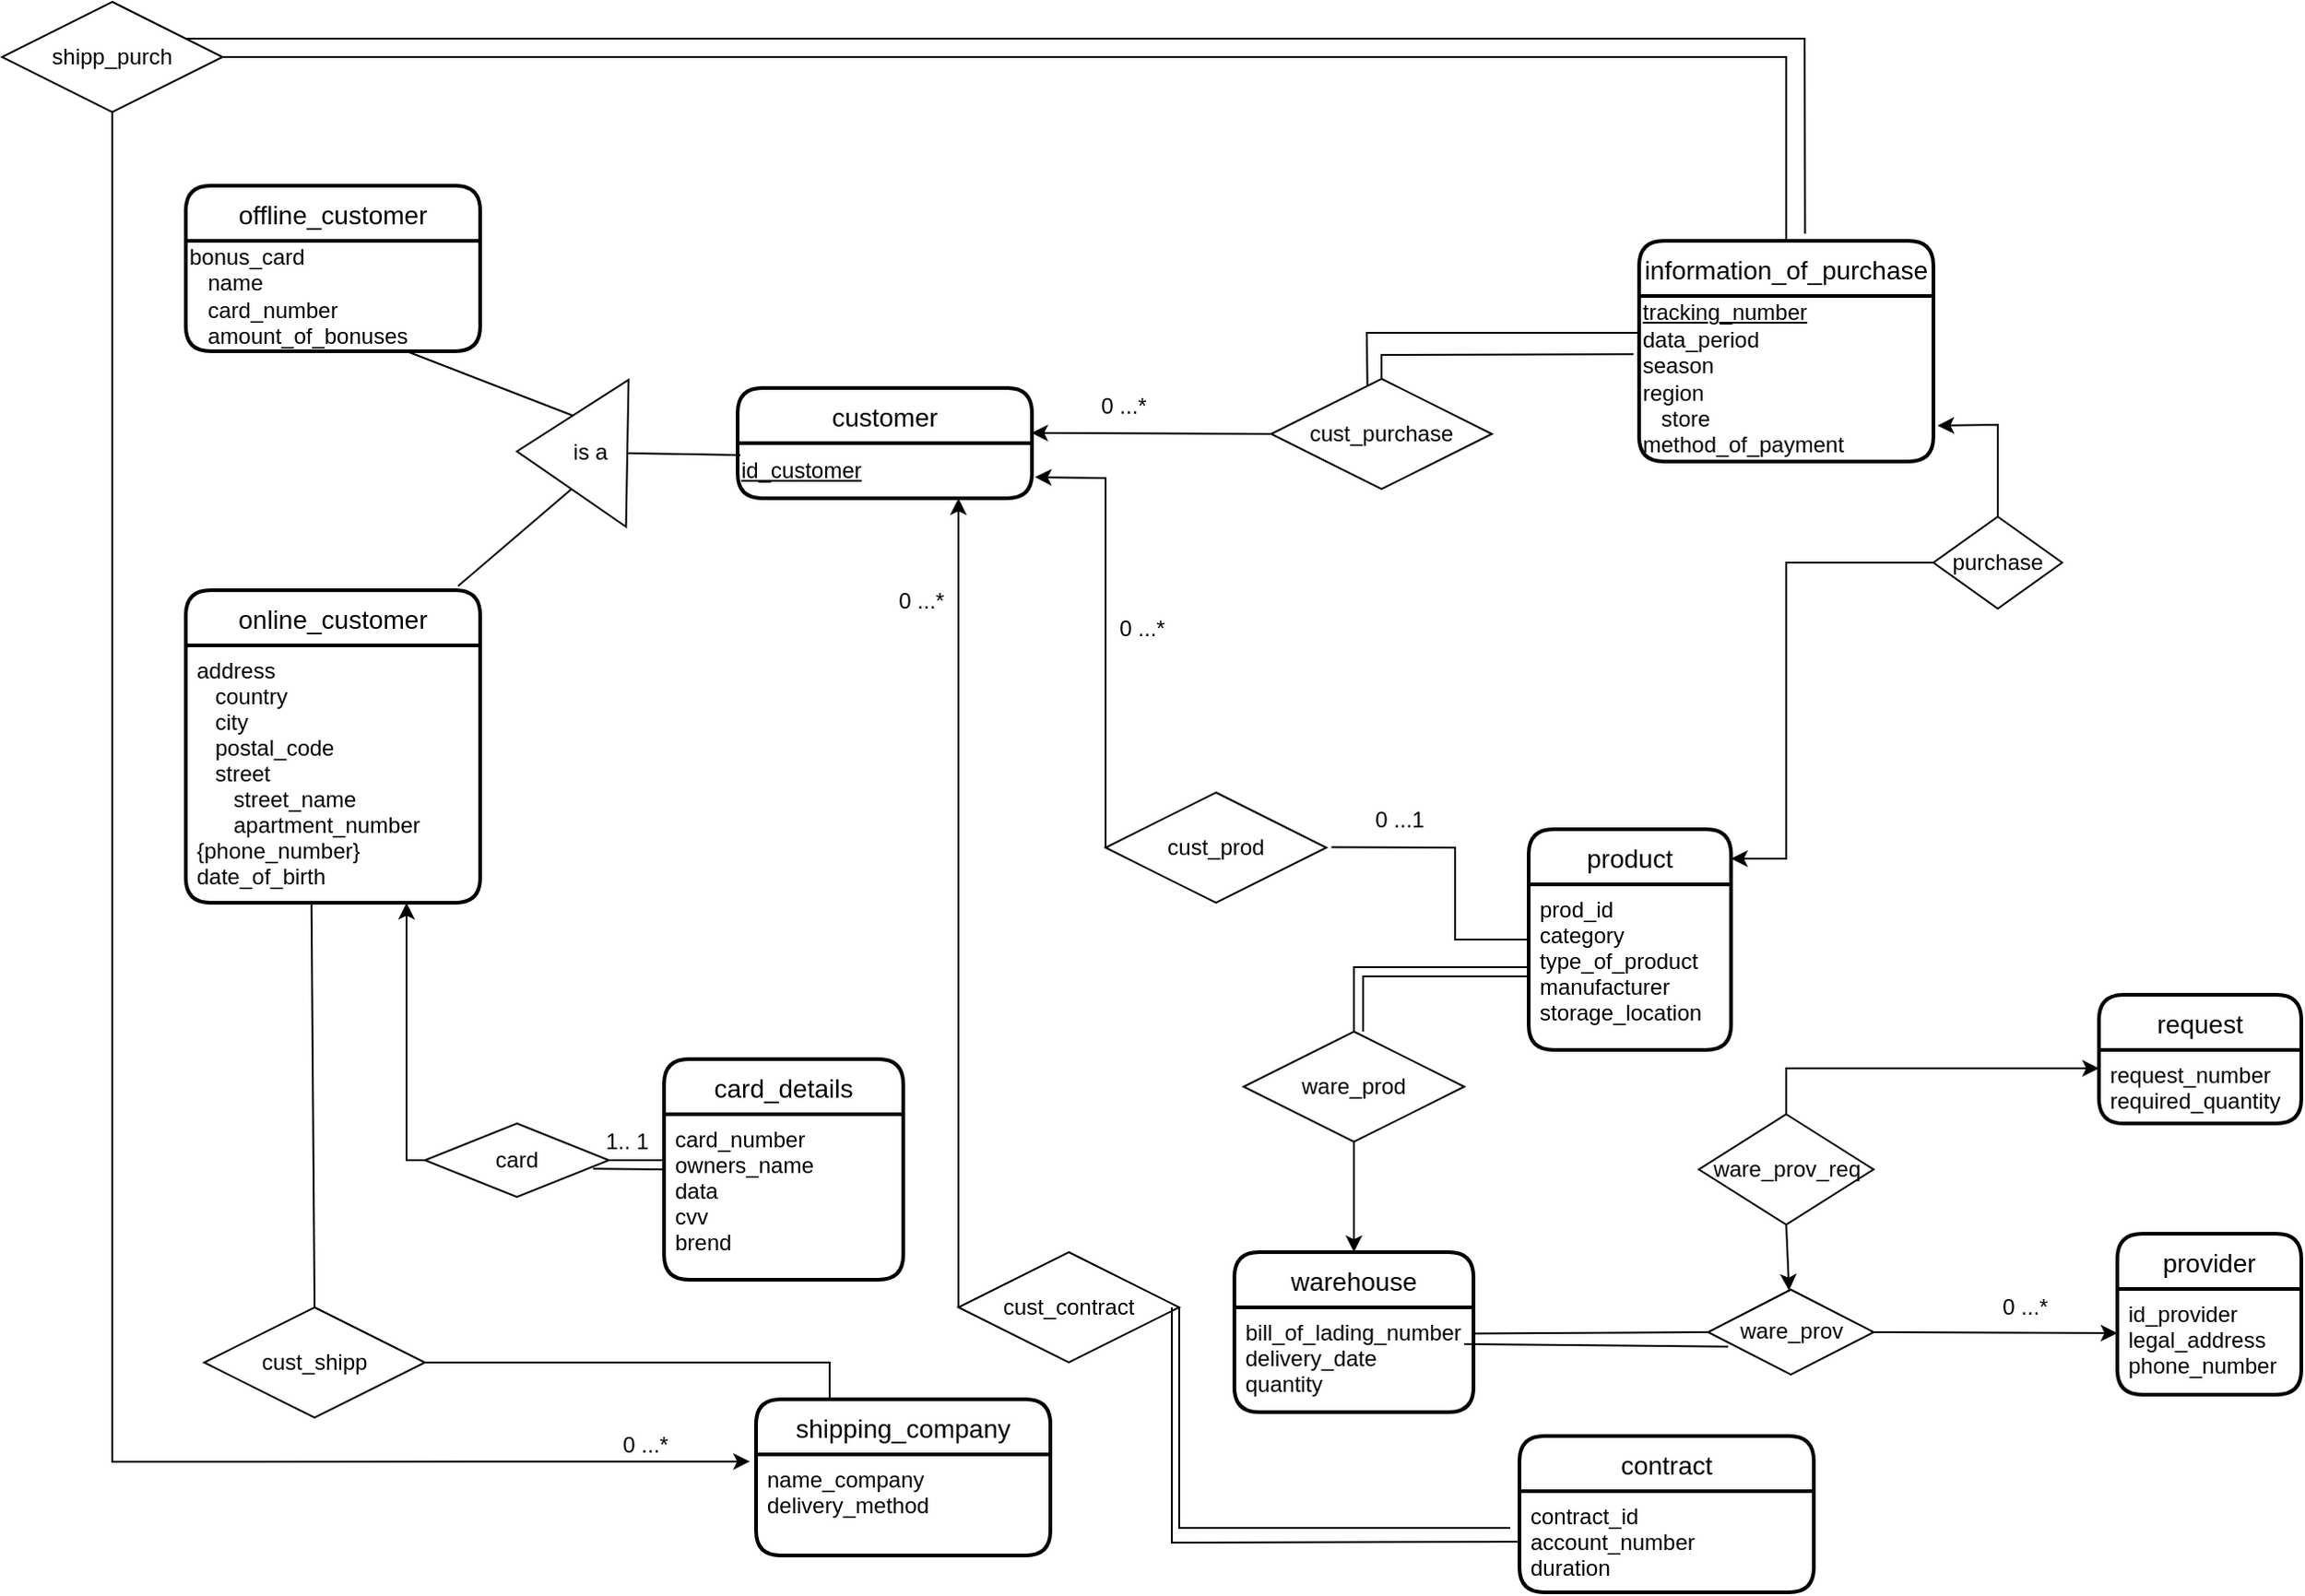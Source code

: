 <mxfile version="15.5.8" type="github">
  <diagram id="q-0XigdrmwmGiF80oo4d" name="Page-1">
    <mxGraphModel dx="2026" dy="1830" grid="1" gridSize="10" guides="1" tooltips="1" connect="1" arrows="1" fold="1" page="1" pageScale="1" pageWidth="827" pageHeight="1169" math="0" shadow="0">
      <root>
        <mxCell id="0" />
        <mxCell id="1" parent="0" />
        <mxCell id="UyfyDT9492xOrgT1omKh-13" value="customer" style="swimlane;childLayout=stackLayout;horizontal=1;startSize=30;horizontalStack=0;rounded=1;fontSize=14;fontStyle=0;strokeWidth=2;resizeParent=0;resizeLast=1;shadow=0;dashed=0;align=center;" parent="1" vertex="1">
          <mxGeometry x="-190" y="-700" width="160" height="60" as="geometry" />
        </mxCell>
        <mxCell id="UyfyDT9492xOrgT1omKh-21" value="&lt;u&gt;id_customer&lt;br&gt;&lt;/u&gt;" style="text;html=1;align=left;verticalAlign=middle;resizable=0;points=[];autosize=1;strokeColor=none;fillColor=none;" parent="UyfyDT9492xOrgT1omKh-13" vertex="1">
          <mxGeometry y="30" width="160" height="30" as="geometry" />
        </mxCell>
        <mxCell id="UyfyDT9492xOrgT1omKh-24" value="information_of_purchase" style="swimlane;childLayout=stackLayout;horizontal=1;startSize=30;horizontalStack=0;rounded=1;fontSize=14;fontStyle=0;strokeWidth=2;resizeParent=0;resizeLast=1;shadow=0;dashed=0;align=center;" parent="1" vertex="1">
          <mxGeometry x="300" y="-780" width="160" height="120" as="geometry" />
        </mxCell>
        <mxCell id="UyfyDT9492xOrgT1omKh-27" value="&lt;u&gt;tracking_number&lt;br&gt;&lt;/u&gt;data_period&lt;br&gt;season&lt;br&gt;region&lt;br&gt;&amp;nbsp; &amp;nbsp;store&lt;br&gt;method_of_payment" style="text;html=1;align=left;verticalAlign=middle;resizable=0;points=[];autosize=1;strokeColor=none;fillColor=none;" parent="UyfyDT9492xOrgT1omKh-24" vertex="1">
          <mxGeometry y="30" width="160" height="90" as="geometry" />
        </mxCell>
        <mxCell id="UyfyDT9492xOrgT1omKh-28" value="contract" style="swimlane;childLayout=stackLayout;horizontal=1;startSize=30;horizontalStack=0;rounded=1;fontSize=14;fontStyle=0;strokeWidth=2;resizeParent=0;resizeLast=1;shadow=0;dashed=0;align=center;" parent="1" vertex="1">
          <mxGeometry x="235" y="-130" width="160" height="85" as="geometry" />
        </mxCell>
        <mxCell id="UyfyDT9492xOrgT1omKh-29" value="contract_id&#xa;account_number&#xa;duration" style="align=left;strokeColor=none;fillColor=none;spacingLeft=4;fontSize=12;verticalAlign=top;resizable=0;rotatable=0;part=1;fontStyle=0" parent="UyfyDT9492xOrgT1omKh-28" vertex="1">
          <mxGeometry y="30" width="160" height="55" as="geometry" />
        </mxCell>
        <mxCell id="UyfyDT9492xOrgT1omKh-32" value="product" style="swimlane;childLayout=stackLayout;horizontal=1;startSize=30;horizontalStack=0;rounded=1;fontSize=14;fontStyle=0;strokeWidth=2;resizeParent=0;resizeLast=1;shadow=0;dashed=0;align=center;" parent="1" vertex="1">
          <mxGeometry x="240" y="-460" width="110" height="120" as="geometry" />
        </mxCell>
        <mxCell id="UyfyDT9492xOrgT1omKh-33" value="prod_id&#xa;category&#xa;type_of_product&#xa;manufacturer&#xa;storage_location" style="align=left;strokeColor=none;fillColor=none;spacingLeft=4;fontSize=12;verticalAlign=top;resizable=0;rotatable=0;part=1;fontStyle=0" parent="UyfyDT9492xOrgT1omKh-32" vertex="1">
          <mxGeometry y="30" width="110" height="90" as="geometry" />
        </mxCell>
        <mxCell id="UyfyDT9492xOrgT1omKh-34" value="card_details" style="swimlane;childLayout=stackLayout;horizontal=1;startSize=30;horizontalStack=0;rounded=1;fontSize=14;fontStyle=0;strokeWidth=2;resizeParent=0;resizeLast=1;shadow=0;dashed=0;align=center;" parent="1" vertex="1">
          <mxGeometry x="-230" y="-335" width="130" height="120" as="geometry" />
        </mxCell>
        <mxCell id="UyfyDT9492xOrgT1omKh-35" value="card_number&#xa;owners_name&#xa;data&#xa;cvv&#xa;brend" style="align=left;strokeColor=none;fillColor=none;spacingLeft=4;fontSize=12;verticalAlign=top;resizable=0;rotatable=0;part=1;" parent="UyfyDT9492xOrgT1omKh-34" vertex="1">
          <mxGeometry y="30" width="130" height="90" as="geometry" />
        </mxCell>
        <mxCell id="3HAX_75kNHLcUPMCTGFj-2" value="" style="endArrow=classic;html=1;rounded=0;exitX=0;exitY=0.5;exitDx=0;exitDy=0;entryX=0.998;entryY=0.407;entryDx=0;entryDy=0;entryPerimeter=0;startArrow=none;" parent="1" source="20g4zVHKDqV1X-s-3AL7-8" target="UyfyDT9492xOrgT1omKh-13" edge="1">
          <mxGeometry width="50" height="50" relative="1" as="geometry">
            <mxPoint x="250" y="-490" as="sourcePoint" />
            <mxPoint x="-20" y="-550" as="targetPoint" />
            <Array as="points" />
          </mxGeometry>
        </mxCell>
        <mxCell id="3HAX_75kNHLcUPMCTGFj-4" value="" style="endArrow=classic;html=1;rounded=0;exitX=0;exitY=0.5;exitDx=0;exitDy=0;entryX=1.01;entryY=0.616;entryDx=0;entryDy=0;entryPerimeter=0;startArrow=none;" parent="1" source="20g4zVHKDqV1X-s-3AL7-6" target="UyfyDT9492xOrgT1omKh-21" edge="1">
          <mxGeometry width="50" height="50" relative="1" as="geometry">
            <mxPoint x="250" y="-490" as="sourcePoint" />
            <mxPoint x="300" y="-540" as="targetPoint" />
            <Array as="points">
              <mxPoint x="10" y="-651" />
            </Array>
          </mxGeometry>
        </mxCell>
        <mxCell id="3HAX_75kNHLcUPMCTGFj-6" value="" style="endArrow=classic;html=1;rounded=0;exitX=0;exitY=0.5;exitDx=0;exitDy=0;startArrow=none;" parent="1" source="20g4zVHKDqV1X-s-3AL7-2" edge="1">
          <mxGeometry width="50" height="50" relative="1" as="geometry">
            <mxPoint x="250" y="-490" as="sourcePoint" />
            <mxPoint x="-70" y="-640" as="targetPoint" />
            <Array as="points" />
          </mxGeometry>
        </mxCell>
        <mxCell id="3HAX_75kNHLcUPMCTGFj-9" value="shipping_company" style="swimlane;childLayout=stackLayout;horizontal=1;startSize=30;horizontalStack=0;rounded=1;fontSize=14;fontStyle=0;strokeWidth=2;resizeParent=0;resizeLast=1;shadow=0;dashed=0;align=center;" parent="1" vertex="1">
          <mxGeometry x="-180" y="-150" width="160" height="85" as="geometry" />
        </mxCell>
        <mxCell id="3HAX_75kNHLcUPMCTGFj-10" value="name_company&#xa;delivery_method" style="align=left;strokeColor=none;fillColor=none;spacingLeft=4;fontSize=12;verticalAlign=top;resizable=0;rotatable=0;part=1;fontStyle=0" parent="3HAX_75kNHLcUPMCTGFj-9" vertex="1">
          <mxGeometry y="30" width="160" height="55" as="geometry" />
        </mxCell>
        <mxCell id="3HAX_75kNHLcUPMCTGFj-12" value="" style="endArrow=none;html=1;rounded=0;startArrow=none;exitX=0.5;exitY=0;exitDx=0;exitDy=0;entryX=0.427;entryY=0.993;entryDx=0;entryDy=0;entryPerimeter=0;" parent="1" source="20g4zVHKDqV1X-s-3AL7-9" edge="1" target="20g4zVHKDqV1X-s-3AL7-59">
          <mxGeometry width="50" height="50" relative="1" as="geometry">
            <mxPoint x="-140" y="-260" as="sourcePoint" />
            <mxPoint x="-420" y="-250" as="targetPoint" />
            <Array as="points" />
          </mxGeometry>
        </mxCell>
        <mxCell id="3HAX_75kNHLcUPMCTGFj-13" value="" style="endArrow=classic;html=1;rounded=0;entryX=-0.021;entryY=0.398;entryDx=0;entryDy=0;entryPerimeter=0;exitX=0.5;exitY=1;exitDx=0;exitDy=0;startArrow=none;" parent="1" source="20g4zVHKDqV1X-s-3AL7-10" target="3HAX_75kNHLcUPMCTGFj-9" edge="1">
          <mxGeometry width="50" height="50" relative="1" as="geometry">
            <mxPoint x="-220" y="-870" as="sourcePoint" />
            <mxPoint x="-220" y="-180" as="targetPoint" />
            <Array as="points">
              <mxPoint x="-530" y="-116" />
            </Array>
          </mxGeometry>
        </mxCell>
        <mxCell id="3HAX_75kNHLcUPMCTGFj-19" value="" style="endArrow=classic;html=1;rounded=0;exitX=0.5;exitY=0;exitDx=0;exitDy=0;startArrow=none;entryX=1.014;entryY=0.783;entryDx=0;entryDy=0;entryPerimeter=0;" parent="1" source="20g4zVHKDqV1X-s-3AL7-4" target="UyfyDT9492xOrgT1omKh-27" edge="1">
          <mxGeometry width="50" height="50" relative="1" as="geometry">
            <mxPoint x="370" y="-580" as="sourcePoint" />
            <mxPoint x="420" y="-630" as="targetPoint" />
            <Array as="points">
              <mxPoint x="495" y="-680" />
            </Array>
          </mxGeometry>
        </mxCell>
        <mxCell id="20g4zVHKDqV1X-s-3AL7-10" value="shipp_purch" style="shape=rhombus;perimeter=rhombusPerimeter;whiteSpace=wrap;html=1;align=center;" vertex="1" parent="1">
          <mxGeometry x="-590" y="-910" width="120" height="60" as="geometry" />
        </mxCell>
        <mxCell id="20g4zVHKDqV1X-s-3AL7-11" value="" style="endArrow=none;html=1;rounded=0;entryX=1;entryY=0.5;entryDx=0;entryDy=0;exitX=0.5;exitY=0;exitDx=0;exitDy=0;" edge="1" parent="1" source="UyfyDT9492xOrgT1omKh-24" target="20g4zVHKDqV1X-s-3AL7-10">
          <mxGeometry width="50" height="50" relative="1" as="geometry">
            <mxPoint x="380" y="-780" as="sourcePoint" />
            <mxPoint x="-183.36" y="-116.17" as="targetPoint" />
            <Array as="points">
              <mxPoint x="380" y="-880" />
            </Array>
          </mxGeometry>
        </mxCell>
        <mxCell id="20g4zVHKDqV1X-s-3AL7-9" value="cust_shipp" style="shape=rhombus;perimeter=rhombusPerimeter;whiteSpace=wrap;html=1;align=center;" vertex="1" parent="1">
          <mxGeometry x="-480" y="-200" width="120" height="60" as="geometry" />
        </mxCell>
        <mxCell id="20g4zVHKDqV1X-s-3AL7-12" value="" style="endArrow=none;html=1;rounded=0;exitX=0.25;exitY=0;exitDx=0;exitDy=0;entryX=1;entryY=0.5;entryDx=0;entryDy=0;" edge="1" parent="1" source="3HAX_75kNHLcUPMCTGFj-9" target="20g4zVHKDqV1X-s-3AL7-9">
          <mxGeometry width="50" height="50" relative="1" as="geometry">
            <mxPoint x="-140" y="-150" as="sourcePoint" />
            <mxPoint x="-140" y="-370" as="targetPoint" />
            <Array as="points">
              <mxPoint x="-140" y="-170" />
            </Array>
          </mxGeometry>
        </mxCell>
        <mxCell id="20g4zVHKDqV1X-s-3AL7-8" value="cust_purchase" style="shape=rhombus;perimeter=rhombusPerimeter;whiteSpace=wrap;html=1;align=center;" vertex="1" parent="1">
          <mxGeometry x="100" y="-705" width="120" height="60" as="geometry" />
        </mxCell>
        <mxCell id="20g4zVHKDqV1X-s-3AL7-13" value="" style="endArrow=none;html=1;rounded=0;exitX=-0.019;exitY=0.352;exitDx=0;exitDy=0;exitPerimeter=0;entryX=0.5;entryY=0;entryDx=0;entryDy=0;" edge="1" parent="1" source="UyfyDT9492xOrgT1omKh-27" target="20g4zVHKDqV1X-s-3AL7-8">
          <mxGeometry width="50" height="50" relative="1" as="geometry">
            <mxPoint x="296.96" y="-718.32" as="sourcePoint" />
            <mxPoint x="180" y="-630" as="targetPoint" />
            <Array as="points">
              <mxPoint x="160" y="-718" />
            </Array>
          </mxGeometry>
        </mxCell>
        <mxCell id="20g4zVHKDqV1X-s-3AL7-4" value="purchase" style="shape=rhombus;perimeter=rhombusPerimeter;whiteSpace=wrap;html=1;align=center;" vertex="1" parent="1">
          <mxGeometry x="460" y="-630" width="70" height="50" as="geometry" />
        </mxCell>
        <mxCell id="20g4zVHKDqV1X-s-3AL7-2" value="cust_contract" style="shape=rhombus;perimeter=rhombusPerimeter;whiteSpace=wrap;html=1;align=center;" vertex="1" parent="1">
          <mxGeometry x="-70" y="-230" width="120" height="60" as="geometry" />
        </mxCell>
        <mxCell id="20g4zVHKDqV1X-s-3AL7-17" value="" style="endArrow=none;html=1;rounded=0;entryX=1;entryY=0.5;entryDx=0;entryDy=0;" edge="1" parent="1" target="20g4zVHKDqV1X-s-3AL7-2">
          <mxGeometry width="50" height="50" relative="1" as="geometry">
            <mxPoint x="230" y="-80" as="sourcePoint" />
            <mxPoint x="-70.72" y="-366.08" as="targetPoint" />
            <Array as="points">
              <mxPoint x="50" y="-80" />
            </Array>
          </mxGeometry>
        </mxCell>
        <mxCell id="20g4zVHKDqV1X-s-3AL7-18" value="provider" style="swimlane;childLayout=stackLayout;horizontal=1;startSize=30;horizontalStack=0;rounded=1;fontSize=14;fontStyle=0;strokeWidth=2;resizeParent=0;resizeLast=1;shadow=0;dashed=0;align=center;" vertex="1" parent="1">
          <mxGeometry x="560" y="-240" width="100" height="87.5" as="geometry" />
        </mxCell>
        <mxCell id="20g4zVHKDqV1X-s-3AL7-19" value="id_provider &#xa;legal_address&#xa;phone_number&#xa;" style="align=left;strokeColor=none;fillColor=none;spacingLeft=4;fontSize=12;verticalAlign=top;resizable=0;rotatable=0;part=1;fontStyle=0" vertex="1" parent="20g4zVHKDqV1X-s-3AL7-18">
          <mxGeometry y="30" width="100" height="57.5" as="geometry" />
        </mxCell>
        <mxCell id="20g4zVHKDqV1X-s-3AL7-22" value="warehouse" style="swimlane;childLayout=stackLayout;horizontal=1;startSize=30;horizontalStack=0;rounded=1;fontSize=14;fontStyle=0;strokeWidth=2;resizeParent=0;resizeLast=1;shadow=0;dashed=0;align=center;" vertex="1" parent="1">
          <mxGeometry x="80" y="-230" width="130" height="87" as="geometry" />
        </mxCell>
        <mxCell id="20g4zVHKDqV1X-s-3AL7-23" value="bill_of_lading_number&#xa;delivery_date&#xa;quantity&#xa;" style="align=left;strokeColor=none;fillColor=none;spacingLeft=4;fontSize=12;verticalAlign=top;resizable=0;rotatable=0;part=1;" vertex="1" parent="20g4zVHKDqV1X-s-3AL7-22">
          <mxGeometry y="30" width="130" height="57" as="geometry" />
        </mxCell>
        <mxCell id="20g4zVHKDqV1X-s-3AL7-27" value="" style="endArrow=classic;html=1;rounded=0;entryX=1;entryY=0.133;entryDx=0;entryDy=0;entryPerimeter=0;exitX=0;exitY=0.5;exitDx=0;exitDy=0;" edge="1" parent="1" source="20g4zVHKDqV1X-s-3AL7-4" target="UyfyDT9492xOrgT1omKh-32">
          <mxGeometry width="50" height="50" relative="1" as="geometry">
            <mxPoint x="490" y="-560" as="sourcePoint" />
            <mxPoint x="450" y="-590" as="targetPoint" />
            <Array as="points">
              <mxPoint x="380" y="-605" />
              <mxPoint x="380" y="-480" />
              <mxPoint x="380" y="-444" />
            </Array>
          </mxGeometry>
        </mxCell>
        <mxCell id="20g4zVHKDqV1X-s-3AL7-6" value="cust_prod" style="shape=rhombus;perimeter=rhombusPerimeter;whiteSpace=wrap;html=1;align=center;" vertex="1" parent="1">
          <mxGeometry x="10" y="-480" width="120" height="60" as="geometry" />
        </mxCell>
        <mxCell id="20g4zVHKDqV1X-s-3AL7-29" value="" style="endArrow=none;html=1;rounded=0;exitX=0;exitY=0.5;exitDx=0;exitDy=0;entryX=1.023;entryY=0.496;entryDx=0;entryDy=0;entryPerimeter=0;" edge="1" parent="1" source="UyfyDT9492xOrgT1omKh-32" target="20g4zVHKDqV1X-s-3AL7-6">
          <mxGeometry width="50" height="50" relative="1" as="geometry">
            <mxPoint x="240" y="-400" as="sourcePoint" />
            <mxPoint x="-16.32" y="-440.56" as="targetPoint" />
            <Array as="points">
              <mxPoint x="200" y="-400" />
              <mxPoint x="200" y="-450" />
            </Array>
          </mxGeometry>
        </mxCell>
        <mxCell id="20g4zVHKDqV1X-s-3AL7-71" value="" style="edgeStyle=orthogonalEdgeStyle;rounded=0;orthogonalLoop=1;jettySize=auto;html=1;" edge="1" parent="1" source="20g4zVHKDqV1X-s-3AL7-1">
          <mxGeometry relative="1" as="geometry">
            <mxPoint x="730" y="712.5" as="targetPoint" />
          </mxGeometry>
        </mxCell>
        <mxCell id="20g4zVHKDqV1X-s-3AL7-42" value="request" style="swimlane;childLayout=stackLayout;horizontal=1;startSize=30;horizontalStack=0;rounded=1;fontSize=14;fontStyle=0;strokeWidth=2;resizeParent=0;resizeLast=1;shadow=0;dashed=0;align=center;" vertex="1" parent="1">
          <mxGeometry x="550" y="-370" width="110" height="70" as="geometry" />
        </mxCell>
        <mxCell id="20g4zVHKDqV1X-s-3AL7-43" value="request_number&#xa;required_quantity" style="align=left;strokeColor=none;fillColor=none;spacingLeft=4;fontSize=12;verticalAlign=top;resizable=0;rotatable=0;part=1;fontStyle=0" vertex="1" parent="20g4zVHKDqV1X-s-3AL7-42">
          <mxGeometry y="30" width="110" height="40" as="geometry" />
        </mxCell>
        <mxCell id="20g4zVHKDqV1X-s-3AL7-50" value="" style="endArrow=classic;html=1;rounded=0;exitX=0.5;exitY=1;exitDx=0;exitDy=0;entryX=0.5;entryY=0;entryDx=0;entryDy=0;startArrow=none;" edge="1" parent="1" source="20g4zVHKDqV1X-s-3AL7-81" target="20g4zVHKDqV1X-s-3AL7-22">
          <mxGeometry width="50" height="50" relative="1" as="geometry">
            <mxPoint x="330" y="-310" as="sourcePoint" />
            <mxPoint x="140" y="-240" as="targetPoint" />
            <Array as="points" />
          </mxGeometry>
        </mxCell>
        <mxCell id="20g4zVHKDqV1X-s-3AL7-51" value="" style="endArrow=classic;html=1;rounded=0;exitX=1;exitY=0.5;exitDx=0;exitDy=0;startArrow=none;" edge="1" parent="1" source="20g4zVHKDqV1X-s-3AL7-49">
          <mxGeometry width="50" height="50" relative="1" as="geometry">
            <mxPoint x="330" y="-310" as="sourcePoint" />
            <mxPoint x="560" y="-186" as="targetPoint" />
            <Array as="points" />
          </mxGeometry>
        </mxCell>
        <mxCell id="20g4zVHKDqV1X-s-3AL7-53" value="" style="endArrow=none;html=1;rounded=0;exitX=1;exitY=0.25;exitDx=0;exitDy=0;entryX=0;entryY=0.5;entryDx=0;entryDy=0;" edge="1" parent="1" source="20g4zVHKDqV1X-s-3AL7-23" target="20g4zVHKDqV1X-s-3AL7-49">
          <mxGeometry width="50" height="50" relative="1" as="geometry">
            <mxPoint x="210" y="-185.75" as="sourcePoint" />
            <mxPoint x="560" y="-181.25" as="targetPoint" />
            <Array as="points" />
          </mxGeometry>
        </mxCell>
        <mxCell id="20g4zVHKDqV1X-s-3AL7-54" value="" style="endArrow=classic;startArrow=none;html=1;rounded=0;entryX=0;entryY=0.25;entryDx=0;entryDy=0;exitX=0.5;exitY=0;exitDx=0;exitDy=0;" edge="1" parent="1" source="20g4zVHKDqV1X-s-3AL7-55" target="20g4zVHKDqV1X-s-3AL7-43">
          <mxGeometry width="50" height="50" relative="1" as="geometry">
            <mxPoint x="380" y="-320" as="sourcePoint" />
            <mxPoint x="380" y="-360" as="targetPoint" />
            <Array as="points">
              <mxPoint x="380" y="-330" />
            </Array>
          </mxGeometry>
        </mxCell>
        <mxCell id="20g4zVHKDqV1X-s-3AL7-55" value="ware_prov_req" style="shape=rhombus;perimeter=rhombusPerimeter;whiteSpace=wrap;html=1;align=center;" vertex="1" parent="1">
          <mxGeometry x="332.5" y="-305" width="95" height="60" as="geometry" />
        </mxCell>
        <mxCell id="20g4zVHKDqV1X-s-3AL7-56" value="" style="endArrow=none;startArrow=classic;html=1;rounded=0;entryX=0.5;entryY=1;entryDx=0;entryDy=0;" edge="1" parent="1" source="20g4zVHKDqV1X-s-3AL7-49" target="20g4zVHKDqV1X-s-3AL7-55">
          <mxGeometry width="50" height="50" relative="1" as="geometry">
            <mxPoint x="380" y="-209.62" as="sourcePoint" />
            <mxPoint x="550" y="-320" as="targetPoint" />
            <Array as="points" />
          </mxGeometry>
        </mxCell>
        <mxCell id="20g4zVHKDqV1X-s-3AL7-57" value="" style="triangle;whiteSpace=wrap;html=1;rotation=-179;" vertex="1" parent="1">
          <mxGeometry x="-310" y="-705" width="60" height="80" as="geometry" />
        </mxCell>
        <mxCell id="20g4zVHKDqV1X-s-3AL7-58" value="online_customer" style="swimlane;childLayout=stackLayout;horizontal=1;startSize=30;horizontalStack=0;rounded=1;fontSize=14;fontStyle=0;strokeWidth=2;resizeParent=0;resizeLast=1;shadow=0;dashed=0;align=center;" vertex="1" parent="1">
          <mxGeometry x="-490" y="-590" width="160" height="170" as="geometry" />
        </mxCell>
        <mxCell id="20g4zVHKDqV1X-s-3AL7-59" value="address&#xa;   country&#xa;   city&#xa;   postal_code&#xa;   street&#xa;      street_name&#xa;      apartment_number&#xa;{phone_number}&#xa;date_of_birth" style="align=left;strokeColor=none;fillColor=none;spacingLeft=4;fontSize=12;verticalAlign=top;resizable=0;rotatable=0;part=1;" vertex="1" parent="20g4zVHKDqV1X-s-3AL7-58">
          <mxGeometry y="30" width="160" height="140" as="geometry" />
        </mxCell>
        <mxCell id="20g4zVHKDqV1X-s-3AL7-63" value="offline_customer" style="swimlane;childLayout=stackLayout;horizontal=1;startSize=30;horizontalStack=0;rounded=1;fontSize=14;fontStyle=0;strokeWidth=2;resizeParent=0;resizeLast=1;shadow=0;dashed=0;align=center;" vertex="1" parent="1">
          <mxGeometry x="-490" y="-810" width="160" height="90" as="geometry" />
        </mxCell>
        <mxCell id="20g4zVHKDqV1X-s-3AL7-77" value="&lt;div&gt;&lt;span&gt;bonus_card&lt;/span&gt;&lt;/div&gt;&lt;div&gt;&lt;span&gt;&amp;nbsp; &amp;nbsp;name&lt;/span&gt;&lt;/div&gt;&lt;div&gt;&lt;span&gt;&amp;nbsp; &amp;nbsp;card_number&lt;/span&gt;&lt;/div&gt;&lt;div&gt;&lt;span&gt;&amp;nbsp; &amp;nbsp;amount_of_bonuses&lt;/span&gt;&lt;/div&gt;" style="text;html=1;strokeColor=none;fillColor=none;align=left;verticalAlign=middle;whiteSpace=wrap;rounded=0;" vertex="1" parent="20g4zVHKDqV1X-s-3AL7-63">
          <mxGeometry y="30" width="160" height="60" as="geometry" />
        </mxCell>
        <mxCell id="20g4zVHKDqV1X-s-3AL7-65" value="" style="endArrow=classic;html=1;rounded=0;exitX=0;exitY=0.5;exitDx=0;exitDy=0;entryX=0.75;entryY=1;entryDx=0;entryDy=0;startArrow=none;" edge="1" parent="1" source="20g4zVHKDqV1X-s-3AL7-75" target="20g4zVHKDqV1X-s-3AL7-59">
          <mxGeometry width="50" height="50" relative="1" as="geometry">
            <mxPoint x="-60" y="-440" as="sourcePoint" />
            <mxPoint x="-360" y="-237" as="targetPoint" />
            <Array as="points">
              <mxPoint x="-370" y="-280" />
            </Array>
          </mxGeometry>
        </mxCell>
        <mxCell id="20g4zVHKDqV1X-s-3AL7-66" value="" style="endArrow=none;html=1;rounded=0;entryX=0.009;entryY=0.215;entryDx=0;entryDy=0;entryPerimeter=0;exitX=0;exitY=0.5;exitDx=0;exitDy=0;" edge="1" parent="1" source="20g4zVHKDqV1X-s-3AL7-57" target="UyfyDT9492xOrgT1omKh-21">
          <mxGeometry width="50" height="50" relative="1" as="geometry">
            <mxPoint x="-250" y="-668" as="sourcePoint" />
            <mxPoint x="-190" y="-664" as="targetPoint" />
          </mxGeometry>
        </mxCell>
        <mxCell id="20g4zVHKDqV1X-s-3AL7-67" value="" style="endArrow=none;html=1;rounded=0;exitX=0.5;exitY=0;exitDx=0;exitDy=0;entryX=0.925;entryY=-0.013;entryDx=0;entryDy=0;entryPerimeter=0;" edge="1" parent="1" source="20g4zVHKDqV1X-s-3AL7-57" target="20g4zVHKDqV1X-s-3AL7-58">
          <mxGeometry width="50" height="50" relative="1" as="geometry">
            <mxPoint x="-60" y="-440" as="sourcePoint" />
            <mxPoint x="-10" y="-490" as="targetPoint" />
          </mxGeometry>
        </mxCell>
        <mxCell id="20g4zVHKDqV1X-s-3AL7-68" value="" style="endArrow=none;html=1;rounded=0;exitX=0.5;exitY=1;exitDx=0;exitDy=0;entryX=0.75;entryY=1;entryDx=0;entryDy=0;" edge="1" parent="1" source="20g4zVHKDqV1X-s-3AL7-57" target="20g4zVHKDqV1X-s-3AL7-77">
          <mxGeometry width="50" height="50" relative="1" as="geometry">
            <mxPoint x="-60" y="-410" as="sourcePoint" />
            <mxPoint x="-370" y="-740.0" as="targetPoint" />
            <Array as="points" />
          </mxGeometry>
        </mxCell>
        <mxCell id="20g4zVHKDqV1X-s-3AL7-69" value="is a" style="text;html=1;strokeColor=none;fillColor=none;align=center;verticalAlign=middle;whiteSpace=wrap;rounded=0;" vertex="1" parent="1">
          <mxGeometry x="-300" y="-680" width="60" height="30" as="geometry" />
        </mxCell>
        <mxCell id="20g4zVHKDqV1X-s-3AL7-75" value="card" style="shape=rhombus;perimeter=rhombusPerimeter;whiteSpace=wrap;html=1;align=center;" vertex="1" parent="1">
          <mxGeometry x="-360" y="-300" width="100" height="40" as="geometry" />
        </mxCell>
        <mxCell id="20g4zVHKDqV1X-s-3AL7-76" value="" style="endArrow=none;html=1;rounded=0;entryX=1;entryY=0.5;entryDx=0;entryDy=0;" edge="1" parent="1" target="20g4zVHKDqV1X-s-3AL7-75">
          <mxGeometry width="50" height="50" relative="1" as="geometry">
            <mxPoint x="-230" y="-280" as="sourcePoint" />
            <mxPoint x="-370" y="-400" as="targetPoint" />
            <Array as="points" />
          </mxGeometry>
        </mxCell>
        <mxCell id="20g4zVHKDqV1X-s-3AL7-81" value="ware_prod" style="shape=rhombus;perimeter=rhombusPerimeter;whiteSpace=wrap;html=1;align=center;" vertex="1" parent="1">
          <mxGeometry x="85" y="-350" width="120" height="60" as="geometry" />
        </mxCell>
        <mxCell id="20g4zVHKDqV1X-s-3AL7-82" value="" style="endArrow=none;html=1;rounded=0;exitX=0;exitY=0.5;exitDx=0;exitDy=0;entryX=0.5;entryY=0;entryDx=0;entryDy=0;" edge="1" parent="1" source="UyfyDT9492xOrgT1omKh-33" target="20g4zVHKDqV1X-s-3AL7-81">
          <mxGeometry width="50" height="50" relative="1" as="geometry">
            <mxPoint x="240" y="-385" as="sourcePoint" />
            <mxPoint x="145" y="-230" as="targetPoint" />
            <Array as="points">
              <mxPoint x="145" y="-385" />
            </Array>
          </mxGeometry>
        </mxCell>
        <mxCell id="20g4zVHKDqV1X-s-3AL7-84" value="" style="endArrow=none;html=1;rounded=0;" edge="1" parent="1">
          <mxGeometry relative="1" as="geometry">
            <mxPoint x="150" y="-350" as="sourcePoint" />
            <mxPoint x="240" y="-380" as="targetPoint" />
            <Array as="points">
              <mxPoint x="150" y="-380" />
            </Array>
          </mxGeometry>
        </mxCell>
        <mxCell id="20g4zVHKDqV1X-s-3AL7-86" value="" style="endArrow=none;html=1;rounded=0;entryX=0.121;entryY=0.671;entryDx=0;entryDy=0;entryPerimeter=0;" edge="1" parent="1" target="20g4zVHKDqV1X-s-3AL7-49">
          <mxGeometry relative="1" as="geometry">
            <mxPoint x="205" y="-180" as="sourcePoint" />
            <mxPoint x="340" y="-170" as="targetPoint" />
            <Array as="points" />
          </mxGeometry>
        </mxCell>
        <mxCell id="20g4zVHKDqV1X-s-3AL7-49" value="ware_prov" style="shape=rhombus;perimeter=rhombusPerimeter;whiteSpace=wrap;html=1;align=center;" vertex="1" parent="1">
          <mxGeometry x="337.5" y="-209.63" width="90" height="46.25" as="geometry" />
        </mxCell>
        <mxCell id="20g4zVHKDqV1X-s-3AL7-92" value="" style="endArrow=none;html=1;rounded=0;entryX=0;entryY=0.5;entryDx=0;entryDy=0;" edge="1" parent="1" target="UyfyDT9492xOrgT1omKh-29">
          <mxGeometry relative="1" as="geometry">
            <mxPoint x="46" y="-200" as="sourcePoint" />
            <mxPoint x="200" y="-70" as="targetPoint" />
            <Array as="points">
              <mxPoint x="46" y="-72" />
            </Array>
          </mxGeometry>
        </mxCell>
        <mxCell id="20g4zVHKDqV1X-s-3AL7-94" value="" style="endArrow=none;html=1;rounded=0;exitX=0.914;exitY=0.616;exitDx=0;exitDy=0;exitPerimeter=0;" edge="1" parent="1" source="20g4zVHKDqV1X-s-3AL7-75">
          <mxGeometry relative="1" as="geometry">
            <mxPoint x="-260" y="-274" as="sourcePoint" />
            <mxPoint x="-230" y="-275" as="targetPoint" />
            <Array as="points" />
          </mxGeometry>
        </mxCell>
        <mxCell id="20g4zVHKDqV1X-s-3AL7-95" value="" style="endArrow=none;html=1;rounded=0;entryX=0.564;entryY=-0.032;entryDx=0;entryDy=0;entryPerimeter=0;" edge="1" parent="1" target="UyfyDT9492xOrgT1omKh-24">
          <mxGeometry relative="1" as="geometry">
            <mxPoint x="-490" y="-890" as="sourcePoint" />
            <mxPoint x="-330" y="-890" as="targetPoint" />
            <Array as="points">
              <mxPoint x="390" y="-890" />
            </Array>
          </mxGeometry>
        </mxCell>
        <mxCell id="20g4zVHKDqV1X-s-3AL7-97" value="" style="endArrow=none;html=1;rounded=0;entryX=0;entryY=0.222;entryDx=0;entryDy=0;entryPerimeter=0;exitX=0.436;exitY=0.059;exitDx=0;exitDy=0;exitPerimeter=0;" edge="1" parent="1" source="20g4zVHKDqV1X-s-3AL7-8" target="UyfyDT9492xOrgT1omKh-27">
          <mxGeometry relative="1" as="geometry">
            <mxPoint x="150" y="-705" as="sourcePoint" />
            <mxPoint x="280" y="-730" as="targetPoint" />
            <Array as="points">
              <mxPoint x="152" y="-730" />
            </Array>
          </mxGeometry>
        </mxCell>
        <mxCell id="20g4zVHKDqV1X-s-3AL7-101" value="0 ...1" style="text;html=1;strokeColor=none;fillColor=none;align=center;verticalAlign=middle;whiteSpace=wrap;rounded=0;" vertex="1" parent="1">
          <mxGeometry x="140" y="-480" width="60" height="30" as="geometry" />
        </mxCell>
        <mxCell id="20g4zVHKDqV1X-s-3AL7-102" value="0 ...*" style="text;html=1;strokeColor=none;fillColor=none;align=center;verticalAlign=middle;whiteSpace=wrap;rounded=0;" vertex="1" parent="1">
          <mxGeometry y="-584" width="60" height="30" as="geometry" />
        </mxCell>
        <mxCell id="20g4zVHKDqV1X-s-3AL7-103" value="1.. 1" style="text;html=1;strokeColor=none;fillColor=none;align=center;verticalAlign=middle;whiteSpace=wrap;rounded=0;" vertex="1" parent="1">
          <mxGeometry x="-280" y="-305" width="60" height="30" as="geometry" />
        </mxCell>
        <mxCell id="20g4zVHKDqV1X-s-3AL7-104" value="0 ...*" style="text;html=1;strokeColor=none;fillColor=none;align=center;verticalAlign=middle;whiteSpace=wrap;rounded=0;" vertex="1" parent="1">
          <mxGeometry x="480" y="-215" width="60" height="30" as="geometry" />
        </mxCell>
        <mxCell id="20g4zVHKDqV1X-s-3AL7-105" value="0 ...*" style="text;html=1;strokeColor=none;fillColor=none;align=center;verticalAlign=middle;whiteSpace=wrap;rounded=0;" vertex="1" parent="1">
          <mxGeometry x="-270" y="-140" width="60" height="30" as="geometry" />
        </mxCell>
        <mxCell id="20g4zVHKDqV1X-s-3AL7-107" value="0 ...*" style="text;html=1;strokeColor=none;fillColor=none;align=center;verticalAlign=middle;whiteSpace=wrap;rounded=0;" vertex="1" parent="1">
          <mxGeometry x="-120" y="-599" width="60" height="30" as="geometry" />
        </mxCell>
        <mxCell id="20g4zVHKDqV1X-s-3AL7-108" value="0 ...*" style="text;html=1;strokeColor=none;fillColor=none;align=center;verticalAlign=middle;whiteSpace=wrap;rounded=0;" vertex="1" parent="1">
          <mxGeometry x="-10" y="-705" width="60" height="30" as="geometry" />
        </mxCell>
      </root>
    </mxGraphModel>
  </diagram>
</mxfile>
